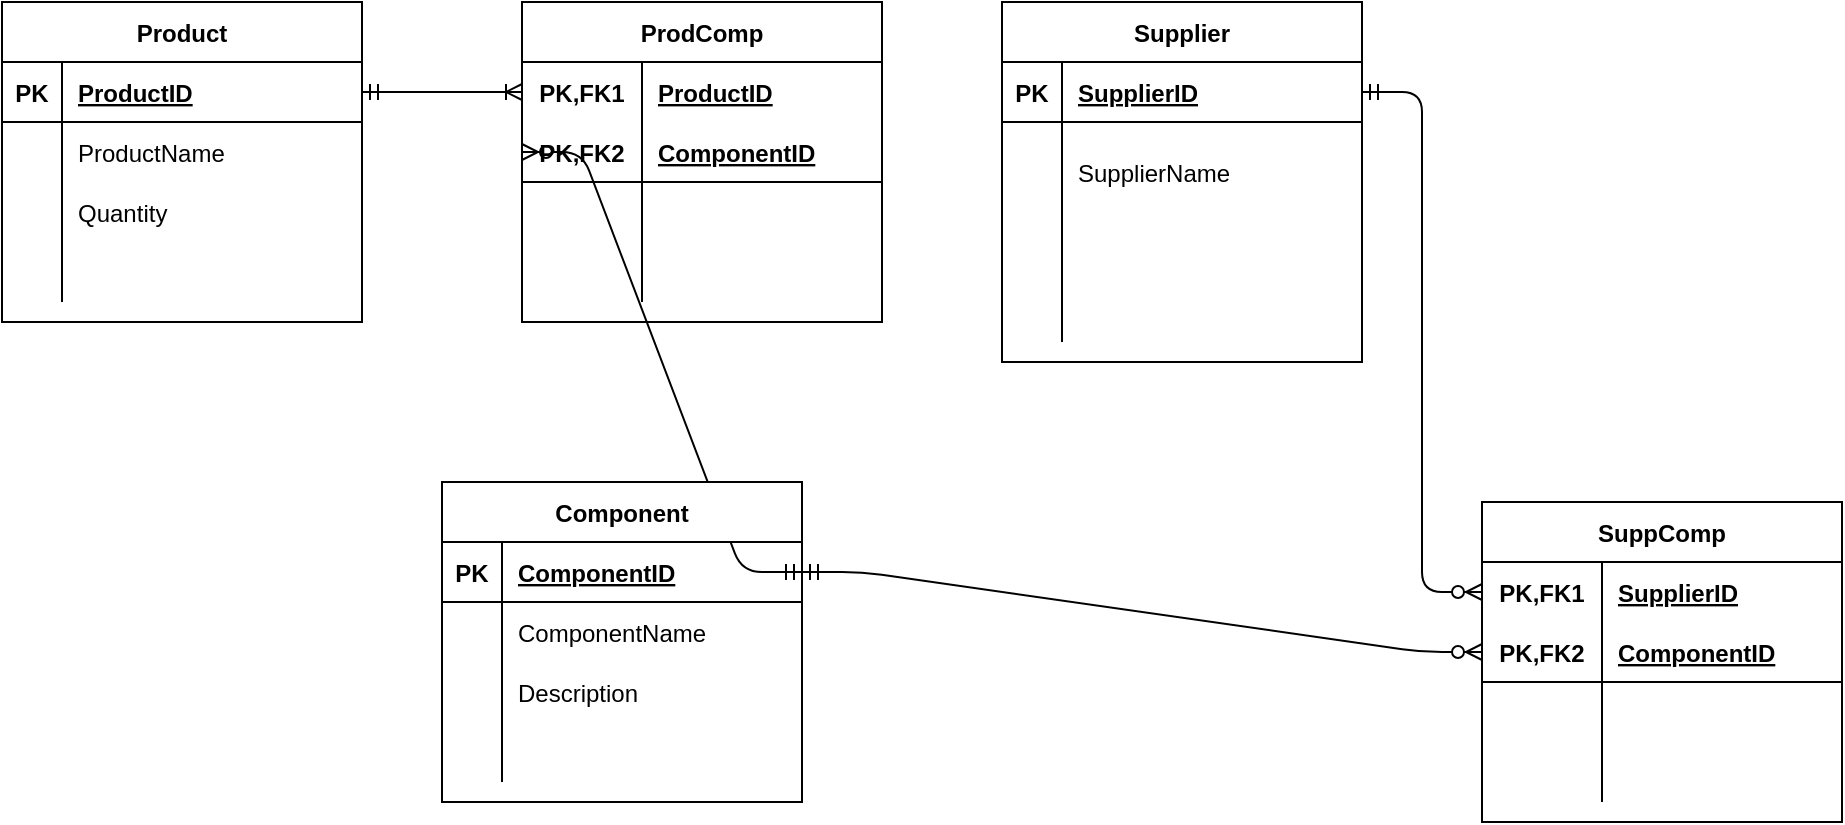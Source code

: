 <mxfile version="13.7.3" type="device"><diagram id="R2lEEEUBdFMjLlhIrx00" name="Page-1"><mxGraphModel dx="2114" dy="592" grid="1" gridSize="10" guides="1" tooltips="1" connect="1" arrows="1" fold="1" page="1" pageScale="1" pageWidth="850" pageHeight="1100" math="0" shadow="0" extFonts="Permanent Marker^https://fonts.googleapis.com/css?family=Permanent+Marker"><root><mxCell id="0"/><mxCell id="1" parent="0"/><mxCell id="3_02rKkSaHGJrYyK2qt4-68" value="" style="edgeStyle=entityRelationEdgeStyle;fontSize=12;html=1;endArrow=ERzeroToMany;startArrow=ERmandOne;exitX=1;exitY=0.5;exitDx=0;exitDy=0;entryX=0;entryY=0.5;entryDx=0;entryDy=0;" parent="1" source="3_02rKkSaHGJrYyK2qt4-28" target="3_02rKkSaHGJrYyK2qt4-41" edge="1"><mxGeometry width="100" height="100" relative="1" as="geometry"><mxPoint x="-220" y="250" as="sourcePoint"/><mxPoint x="-120" y="150" as="targetPoint"/></mxGeometry></mxCell><mxCell id="3_02rKkSaHGJrYyK2qt4-77" value="" style="edgeStyle=entityRelationEdgeStyle;fontSize=12;html=1;endArrow=ERzeroToMany;startArrow=ERmandOne;exitX=1;exitY=0.5;exitDx=0;exitDy=0;" parent="1" source="3_02rKkSaHGJrYyK2qt4-15" target="3_02rKkSaHGJrYyK2qt4-44" edge="1"><mxGeometry width="100" height="100" relative="1" as="geometry"><mxPoint x="-110" y="210" as="sourcePoint"/><mxPoint x="-10" y="110" as="targetPoint"/></mxGeometry></mxCell><mxCell id="3_02rKkSaHGJrYyK2qt4-78" value="" style="edgeStyle=entityRelationEdgeStyle;fontSize=12;html=1;endArrow=ERoneToMany;startArrow=ERmandOne;exitX=1;exitY=0.5;exitDx=0;exitDy=0;entryX=0;entryY=0.5;entryDx=0;entryDy=0;" parent="1" source="3_02rKkSaHGJrYyK2qt4-2" target="3_02rKkSaHGJrYyK2qt4-54" edge="1"><mxGeometry width="100" height="100" relative="1" as="geometry"><mxPoint x="-380" y="550" as="sourcePoint"/><mxPoint x="-280" y="450" as="targetPoint"/></mxGeometry></mxCell><mxCell id="3_02rKkSaHGJrYyK2qt4-79" value="" style="edgeStyle=entityRelationEdgeStyle;fontSize=12;html=1;endArrow=ERzeroToMany;startArrow=ERmandOne;entryX=0;entryY=0.5;entryDx=0;entryDy=0;exitX=1;exitY=0.5;exitDx=0;exitDy=0;" parent="1" source="3_02rKkSaHGJrYyK2qt4-15" target="3_02rKkSaHGJrYyK2qt4-57" edge="1"><mxGeometry width="100" height="100" relative="1" as="geometry"><mxPoint x="-360" y="350" as="sourcePoint"/><mxPoint x="-260" y="250" as="targetPoint"/></mxGeometry></mxCell><mxCell id="3_02rKkSaHGJrYyK2qt4-27" value="Supplier" style="shape=table;startSize=30;container=1;collapsible=1;childLayout=tableLayout;fixedRows=1;rowLines=0;fontStyle=1;align=center;resizeLast=1;" parent="1" vertex="1"><mxGeometry x="-260" y="40" width="180" height="180" as="geometry"/></mxCell><mxCell id="3_02rKkSaHGJrYyK2qt4-28" value="" style="shape=partialRectangle;collapsible=0;dropTarget=0;pointerEvents=0;fillColor=none;top=0;left=0;bottom=1;right=0;points=[[0,0.5],[1,0.5]];portConstraint=eastwest;" parent="3_02rKkSaHGJrYyK2qt4-27" vertex="1"><mxGeometry y="30" width="180" height="30" as="geometry"/></mxCell><mxCell id="3_02rKkSaHGJrYyK2qt4-29" value="PK" style="shape=partialRectangle;connectable=0;fillColor=none;top=0;left=0;bottom=0;right=0;fontStyle=1;overflow=hidden;" parent="3_02rKkSaHGJrYyK2qt4-28" vertex="1"><mxGeometry width="30" height="30" as="geometry"/></mxCell><mxCell id="3_02rKkSaHGJrYyK2qt4-30" value="SupplierID" style="shape=partialRectangle;connectable=0;fillColor=none;top=0;left=0;bottom=0;right=0;align=left;spacingLeft=6;fontStyle=5;overflow=hidden;" parent="3_02rKkSaHGJrYyK2qt4-28" vertex="1"><mxGeometry x="30" width="150" height="30" as="geometry"/></mxCell><mxCell id="3_02rKkSaHGJrYyK2qt4-31" value="" style="shape=partialRectangle;collapsible=0;dropTarget=0;pointerEvents=0;fillColor=none;top=0;left=0;bottom=0;right=0;points=[[0,0.5],[1,0.5]];portConstraint=eastwest;" parent="3_02rKkSaHGJrYyK2qt4-27" vertex="1"><mxGeometry y="60" width="180" height="50" as="geometry"/></mxCell><mxCell id="3_02rKkSaHGJrYyK2qt4-32" value="" style="shape=partialRectangle;connectable=0;fillColor=none;top=0;left=0;bottom=0;right=0;editable=1;overflow=hidden;" parent="3_02rKkSaHGJrYyK2qt4-31" vertex="1"><mxGeometry width="30" height="50" as="geometry"/></mxCell><mxCell id="3_02rKkSaHGJrYyK2qt4-33" value="SupplierName" style="shape=partialRectangle;connectable=0;fillColor=none;top=0;left=0;bottom=0;right=0;align=left;spacingLeft=6;overflow=hidden;" parent="3_02rKkSaHGJrYyK2qt4-31" vertex="1"><mxGeometry x="30" width="150" height="50" as="geometry"/></mxCell><mxCell id="3_02rKkSaHGJrYyK2qt4-34" value="" style="shape=partialRectangle;collapsible=0;dropTarget=0;pointerEvents=0;fillColor=none;top=0;left=0;bottom=0;right=0;points=[[0,0.5],[1,0.5]];portConstraint=eastwest;" parent="3_02rKkSaHGJrYyK2qt4-27" vertex="1"><mxGeometry y="110" width="180" height="30" as="geometry"/></mxCell><mxCell id="3_02rKkSaHGJrYyK2qt4-35" value="" style="shape=partialRectangle;connectable=0;fillColor=none;top=0;left=0;bottom=0;right=0;editable=1;overflow=hidden;" parent="3_02rKkSaHGJrYyK2qt4-34" vertex="1"><mxGeometry width="30" height="30" as="geometry"/></mxCell><mxCell id="3_02rKkSaHGJrYyK2qt4-36" value="" style="shape=partialRectangle;connectable=0;fillColor=none;top=0;left=0;bottom=0;right=0;align=left;spacingLeft=6;overflow=hidden;" parent="3_02rKkSaHGJrYyK2qt4-34" vertex="1"><mxGeometry x="30" width="150" height="30" as="geometry"/></mxCell><mxCell id="3_02rKkSaHGJrYyK2qt4-37" value="" style="shape=partialRectangle;collapsible=0;dropTarget=0;pointerEvents=0;fillColor=none;top=0;left=0;bottom=0;right=0;points=[[0,0.5],[1,0.5]];portConstraint=eastwest;" parent="3_02rKkSaHGJrYyK2qt4-27" vertex="1"><mxGeometry y="140" width="180" height="30" as="geometry"/></mxCell><mxCell id="3_02rKkSaHGJrYyK2qt4-38" value="" style="shape=partialRectangle;connectable=0;fillColor=none;top=0;left=0;bottom=0;right=0;editable=1;overflow=hidden;" parent="3_02rKkSaHGJrYyK2qt4-37" vertex="1"><mxGeometry width="30" height="30" as="geometry"/></mxCell><mxCell id="3_02rKkSaHGJrYyK2qt4-39" value="" style="shape=partialRectangle;connectable=0;fillColor=none;top=0;left=0;bottom=0;right=0;align=left;spacingLeft=6;overflow=hidden;" parent="3_02rKkSaHGJrYyK2qt4-37" vertex="1"><mxGeometry x="30" width="150" height="30" as="geometry"/></mxCell><mxCell id="3_02rKkSaHGJrYyK2qt4-53" value="ProdComp" style="shape=table;startSize=30;container=1;collapsible=1;childLayout=tableLayout;fixedRows=1;rowLines=0;fontStyle=1;align=center;resizeLast=1;" parent="1" vertex="1"><mxGeometry x="-500" y="40" width="180" height="160" as="geometry"/></mxCell><mxCell id="3_02rKkSaHGJrYyK2qt4-54" value="" style="shape=partialRectangle;collapsible=0;dropTarget=0;pointerEvents=0;fillColor=none;top=0;left=0;bottom=0;right=0;points=[[0,0.5],[1,0.5]];portConstraint=eastwest;" parent="3_02rKkSaHGJrYyK2qt4-53" vertex="1"><mxGeometry y="30" width="180" height="30" as="geometry"/></mxCell><mxCell id="3_02rKkSaHGJrYyK2qt4-55" value="PK,FK1" style="shape=partialRectangle;connectable=0;fillColor=none;top=0;left=0;bottom=0;right=0;fontStyle=1;overflow=hidden;" parent="3_02rKkSaHGJrYyK2qt4-54" vertex="1"><mxGeometry width="60" height="30" as="geometry"/></mxCell><mxCell id="3_02rKkSaHGJrYyK2qt4-56" value="ProductID" style="shape=partialRectangle;connectable=0;fillColor=none;top=0;left=0;bottom=0;right=0;align=left;spacingLeft=6;fontStyle=5;overflow=hidden;" parent="3_02rKkSaHGJrYyK2qt4-54" vertex="1"><mxGeometry x="60" width="120" height="30" as="geometry"/></mxCell><mxCell id="3_02rKkSaHGJrYyK2qt4-57" value="" style="shape=partialRectangle;collapsible=0;dropTarget=0;pointerEvents=0;fillColor=none;top=0;left=0;bottom=1;right=0;points=[[0,0.5],[1,0.5]];portConstraint=eastwest;" parent="3_02rKkSaHGJrYyK2qt4-53" vertex="1"><mxGeometry y="60" width="180" height="30" as="geometry"/></mxCell><mxCell id="3_02rKkSaHGJrYyK2qt4-58" value="PK,FK2" style="shape=partialRectangle;connectable=0;fillColor=none;top=0;left=0;bottom=0;right=0;fontStyle=1;overflow=hidden;" parent="3_02rKkSaHGJrYyK2qt4-57" vertex="1"><mxGeometry width="60" height="30" as="geometry"/></mxCell><mxCell id="3_02rKkSaHGJrYyK2qt4-59" value="ComponentID" style="shape=partialRectangle;connectable=0;fillColor=none;top=0;left=0;bottom=0;right=0;align=left;spacingLeft=6;fontStyle=5;overflow=hidden;" parent="3_02rKkSaHGJrYyK2qt4-57" vertex="1"><mxGeometry x="60" width="120" height="30" as="geometry"/></mxCell><mxCell id="3_02rKkSaHGJrYyK2qt4-60" value="" style="shape=partialRectangle;collapsible=0;dropTarget=0;pointerEvents=0;fillColor=none;top=0;left=0;bottom=0;right=0;points=[[0,0.5],[1,0.5]];portConstraint=eastwest;" parent="3_02rKkSaHGJrYyK2qt4-53" vertex="1"><mxGeometry y="90" width="180" height="30" as="geometry"/></mxCell><mxCell id="3_02rKkSaHGJrYyK2qt4-61" value="" style="shape=partialRectangle;connectable=0;fillColor=none;top=0;left=0;bottom=0;right=0;editable=1;overflow=hidden;" parent="3_02rKkSaHGJrYyK2qt4-60" vertex="1"><mxGeometry width="60" height="30" as="geometry"/></mxCell><mxCell id="3_02rKkSaHGJrYyK2qt4-62" value="" style="shape=partialRectangle;connectable=0;fillColor=none;top=0;left=0;bottom=0;right=0;align=left;spacingLeft=6;overflow=hidden;" parent="3_02rKkSaHGJrYyK2qt4-60" vertex="1"><mxGeometry x="60" width="120" height="30" as="geometry"/></mxCell><mxCell id="3_02rKkSaHGJrYyK2qt4-63" value="" style="shape=partialRectangle;collapsible=0;dropTarget=0;pointerEvents=0;fillColor=none;top=0;left=0;bottom=0;right=0;points=[[0,0.5],[1,0.5]];portConstraint=eastwest;" parent="3_02rKkSaHGJrYyK2qt4-53" vertex="1"><mxGeometry y="120" width="180" height="30" as="geometry"/></mxCell><mxCell id="3_02rKkSaHGJrYyK2qt4-64" value="" style="shape=partialRectangle;connectable=0;fillColor=none;top=0;left=0;bottom=0;right=0;editable=1;overflow=hidden;" parent="3_02rKkSaHGJrYyK2qt4-63" vertex="1"><mxGeometry width="60" height="30" as="geometry"/></mxCell><mxCell id="3_02rKkSaHGJrYyK2qt4-65" value="" style="shape=partialRectangle;connectable=0;fillColor=none;top=0;left=0;bottom=0;right=0;align=left;spacingLeft=6;overflow=hidden;" parent="3_02rKkSaHGJrYyK2qt4-63" vertex="1"><mxGeometry x="60" width="120" height="30" as="geometry"/></mxCell><mxCell id="3_02rKkSaHGJrYyK2qt4-1" value="Product" style="shape=table;startSize=30;container=1;collapsible=1;childLayout=tableLayout;fixedRows=1;rowLines=0;fontStyle=1;align=center;resizeLast=1;" parent="1" vertex="1"><mxGeometry x="-760" y="40" width="180" height="160" as="geometry"/></mxCell><mxCell id="3_02rKkSaHGJrYyK2qt4-2" value="" style="shape=partialRectangle;collapsible=0;dropTarget=0;pointerEvents=0;fillColor=none;top=0;left=0;bottom=1;right=0;points=[[0,0.5],[1,0.5]];portConstraint=eastwest;" parent="3_02rKkSaHGJrYyK2qt4-1" vertex="1"><mxGeometry y="30" width="180" height="30" as="geometry"/></mxCell><mxCell id="3_02rKkSaHGJrYyK2qt4-3" value="PK" style="shape=partialRectangle;connectable=0;fillColor=none;top=0;left=0;bottom=0;right=0;fontStyle=1;overflow=hidden;" parent="3_02rKkSaHGJrYyK2qt4-2" vertex="1"><mxGeometry width="30" height="30" as="geometry"/></mxCell><mxCell id="3_02rKkSaHGJrYyK2qt4-4" value="ProductID" style="shape=partialRectangle;connectable=0;fillColor=none;top=0;left=0;bottom=0;right=0;align=left;spacingLeft=6;fontStyle=5;overflow=hidden;" parent="3_02rKkSaHGJrYyK2qt4-2" vertex="1"><mxGeometry x="30" width="150" height="30" as="geometry"/></mxCell><mxCell id="3_02rKkSaHGJrYyK2qt4-5" value="" style="shape=partialRectangle;collapsible=0;dropTarget=0;pointerEvents=0;fillColor=none;top=0;left=0;bottom=0;right=0;points=[[0,0.5],[1,0.5]];portConstraint=eastwest;" parent="3_02rKkSaHGJrYyK2qt4-1" vertex="1"><mxGeometry y="60" width="180" height="30" as="geometry"/></mxCell><mxCell id="3_02rKkSaHGJrYyK2qt4-6" value="" style="shape=partialRectangle;connectable=0;fillColor=none;top=0;left=0;bottom=0;right=0;editable=1;overflow=hidden;" parent="3_02rKkSaHGJrYyK2qt4-5" vertex="1"><mxGeometry width="30" height="30" as="geometry"/></mxCell><mxCell id="3_02rKkSaHGJrYyK2qt4-7" value="ProductName" style="shape=partialRectangle;connectable=0;fillColor=none;top=0;left=0;bottom=0;right=0;align=left;spacingLeft=6;overflow=hidden;" parent="3_02rKkSaHGJrYyK2qt4-5" vertex="1"><mxGeometry x="30" width="150" height="30" as="geometry"/></mxCell><mxCell id="3_02rKkSaHGJrYyK2qt4-8" value="" style="shape=partialRectangle;collapsible=0;dropTarget=0;pointerEvents=0;fillColor=none;top=0;left=0;bottom=0;right=0;points=[[0,0.5],[1,0.5]];portConstraint=eastwest;" parent="3_02rKkSaHGJrYyK2qt4-1" vertex="1"><mxGeometry y="90" width="180" height="30" as="geometry"/></mxCell><mxCell id="3_02rKkSaHGJrYyK2qt4-9" value="" style="shape=partialRectangle;connectable=0;fillColor=none;top=0;left=0;bottom=0;right=0;editable=1;overflow=hidden;" parent="3_02rKkSaHGJrYyK2qt4-8" vertex="1"><mxGeometry width="30" height="30" as="geometry"/></mxCell><mxCell id="3_02rKkSaHGJrYyK2qt4-10" value="Quantity" style="shape=partialRectangle;connectable=0;fillColor=none;top=0;left=0;bottom=0;right=0;align=left;spacingLeft=6;overflow=hidden;" parent="3_02rKkSaHGJrYyK2qt4-8" vertex="1"><mxGeometry x="30" width="150" height="30" as="geometry"/></mxCell><mxCell id="3_02rKkSaHGJrYyK2qt4-11" value="" style="shape=partialRectangle;collapsible=0;dropTarget=0;pointerEvents=0;fillColor=none;top=0;left=0;bottom=0;right=0;points=[[0,0.5],[1,0.5]];portConstraint=eastwest;" parent="3_02rKkSaHGJrYyK2qt4-1" vertex="1"><mxGeometry y="120" width="180" height="30" as="geometry"/></mxCell><mxCell id="3_02rKkSaHGJrYyK2qt4-12" value="" style="shape=partialRectangle;connectable=0;fillColor=none;top=0;left=0;bottom=0;right=0;editable=1;overflow=hidden;" parent="3_02rKkSaHGJrYyK2qt4-11" vertex="1"><mxGeometry width="30" height="30" as="geometry"/></mxCell><mxCell id="3_02rKkSaHGJrYyK2qt4-13" value="" style="shape=partialRectangle;connectable=0;fillColor=none;top=0;left=0;bottom=0;right=0;align=left;spacingLeft=6;overflow=hidden;" parent="3_02rKkSaHGJrYyK2qt4-11" vertex="1"><mxGeometry x="30" width="150" height="30" as="geometry"/></mxCell><mxCell id="3_02rKkSaHGJrYyK2qt4-14" value="Component" style="shape=table;startSize=30;container=1;collapsible=1;childLayout=tableLayout;fixedRows=1;rowLines=0;fontStyle=1;align=center;resizeLast=1;" parent="1" vertex="1"><mxGeometry x="-540" y="280" width="180" height="160" as="geometry"/></mxCell><mxCell id="3_02rKkSaHGJrYyK2qt4-15" value="" style="shape=partialRectangle;collapsible=0;dropTarget=0;pointerEvents=0;fillColor=none;top=0;left=0;bottom=1;right=0;points=[[0,0.5],[1,0.5]];portConstraint=eastwest;" parent="3_02rKkSaHGJrYyK2qt4-14" vertex="1"><mxGeometry y="30" width="180" height="30" as="geometry"/></mxCell><mxCell id="3_02rKkSaHGJrYyK2qt4-16" value="PK" style="shape=partialRectangle;connectable=0;fillColor=none;top=0;left=0;bottom=0;right=0;fontStyle=1;overflow=hidden;" parent="3_02rKkSaHGJrYyK2qt4-15" vertex="1"><mxGeometry width="30" height="30" as="geometry"/></mxCell><mxCell id="3_02rKkSaHGJrYyK2qt4-17" value="ComponentID" style="shape=partialRectangle;connectable=0;fillColor=none;top=0;left=0;bottom=0;right=0;align=left;spacingLeft=6;fontStyle=5;overflow=hidden;" parent="3_02rKkSaHGJrYyK2qt4-15" vertex="1"><mxGeometry x="30" width="150" height="30" as="geometry"/></mxCell><mxCell id="3_02rKkSaHGJrYyK2qt4-18" value="" style="shape=partialRectangle;collapsible=0;dropTarget=0;pointerEvents=0;fillColor=none;top=0;left=0;bottom=0;right=0;points=[[0,0.5],[1,0.5]];portConstraint=eastwest;" parent="3_02rKkSaHGJrYyK2qt4-14" vertex="1"><mxGeometry y="60" width="180" height="30" as="geometry"/></mxCell><mxCell id="3_02rKkSaHGJrYyK2qt4-19" value="" style="shape=partialRectangle;connectable=0;fillColor=none;top=0;left=0;bottom=0;right=0;editable=1;overflow=hidden;" parent="3_02rKkSaHGJrYyK2qt4-18" vertex="1"><mxGeometry width="30" height="30" as="geometry"/></mxCell><mxCell id="3_02rKkSaHGJrYyK2qt4-20" value="ComponentName" style="shape=partialRectangle;connectable=0;fillColor=none;top=0;left=0;bottom=0;right=0;align=left;spacingLeft=6;overflow=hidden;" parent="3_02rKkSaHGJrYyK2qt4-18" vertex="1"><mxGeometry x="30" width="150" height="30" as="geometry"/></mxCell><mxCell id="3_02rKkSaHGJrYyK2qt4-21" value="" style="shape=partialRectangle;collapsible=0;dropTarget=0;pointerEvents=0;fillColor=none;top=0;left=0;bottom=0;right=0;points=[[0,0.5],[1,0.5]];portConstraint=eastwest;" parent="3_02rKkSaHGJrYyK2qt4-14" vertex="1"><mxGeometry y="90" width="180" height="30" as="geometry"/></mxCell><mxCell id="3_02rKkSaHGJrYyK2qt4-22" value="" style="shape=partialRectangle;connectable=0;fillColor=none;top=0;left=0;bottom=0;right=0;editable=1;overflow=hidden;" parent="3_02rKkSaHGJrYyK2qt4-21" vertex="1"><mxGeometry width="30" height="30" as="geometry"/></mxCell><mxCell id="3_02rKkSaHGJrYyK2qt4-23" value="Description" style="shape=partialRectangle;connectable=0;fillColor=none;top=0;left=0;bottom=0;right=0;align=left;spacingLeft=6;overflow=hidden;" parent="3_02rKkSaHGJrYyK2qt4-21" vertex="1"><mxGeometry x="30" width="150" height="30" as="geometry"/></mxCell><mxCell id="3_02rKkSaHGJrYyK2qt4-24" value="" style="shape=partialRectangle;collapsible=0;dropTarget=0;pointerEvents=0;fillColor=none;top=0;left=0;bottom=0;right=0;points=[[0,0.5],[1,0.5]];portConstraint=eastwest;" parent="3_02rKkSaHGJrYyK2qt4-14" vertex="1"><mxGeometry y="120" width="180" height="30" as="geometry"/></mxCell><mxCell id="3_02rKkSaHGJrYyK2qt4-25" value="" style="shape=partialRectangle;connectable=0;fillColor=none;top=0;left=0;bottom=0;right=0;editable=1;overflow=hidden;" parent="3_02rKkSaHGJrYyK2qt4-24" vertex="1"><mxGeometry width="30" height="30" as="geometry"/></mxCell><mxCell id="3_02rKkSaHGJrYyK2qt4-26" value="" style="shape=partialRectangle;connectable=0;fillColor=none;top=0;left=0;bottom=0;right=0;align=left;spacingLeft=6;overflow=hidden;" parent="3_02rKkSaHGJrYyK2qt4-24" vertex="1"><mxGeometry x="30" width="150" height="30" as="geometry"/></mxCell><mxCell id="3_02rKkSaHGJrYyK2qt4-40" value="SuppComp" style="shape=table;startSize=30;container=1;collapsible=1;childLayout=tableLayout;fixedRows=1;rowLines=0;fontStyle=1;align=center;resizeLast=1;" parent="1" vertex="1"><mxGeometry x="-20" y="290" width="180" height="160" as="geometry"/></mxCell><mxCell id="3_02rKkSaHGJrYyK2qt4-41" value="" style="shape=partialRectangle;collapsible=0;dropTarget=0;pointerEvents=0;fillColor=none;top=0;left=0;bottom=0;right=0;points=[[0,0.5],[1,0.5]];portConstraint=eastwest;" parent="3_02rKkSaHGJrYyK2qt4-40" vertex="1"><mxGeometry y="30" width="180" height="30" as="geometry"/></mxCell><mxCell id="3_02rKkSaHGJrYyK2qt4-42" value="PK,FK1" style="shape=partialRectangle;connectable=0;fillColor=none;top=0;left=0;bottom=0;right=0;fontStyle=1;overflow=hidden;" parent="3_02rKkSaHGJrYyK2qt4-41" vertex="1"><mxGeometry width="60" height="30" as="geometry"/></mxCell><mxCell id="3_02rKkSaHGJrYyK2qt4-43" value="SupplierID" style="shape=partialRectangle;connectable=0;fillColor=none;top=0;left=0;bottom=0;right=0;align=left;spacingLeft=6;fontStyle=5;overflow=hidden;" parent="3_02rKkSaHGJrYyK2qt4-41" vertex="1"><mxGeometry x="60" width="120" height="30" as="geometry"/></mxCell><mxCell id="3_02rKkSaHGJrYyK2qt4-44" value="" style="shape=partialRectangle;collapsible=0;dropTarget=0;pointerEvents=0;fillColor=none;top=0;left=0;bottom=1;right=0;points=[[0,0.5],[1,0.5]];portConstraint=eastwest;" parent="3_02rKkSaHGJrYyK2qt4-40" vertex="1"><mxGeometry y="60" width="180" height="30" as="geometry"/></mxCell><mxCell id="3_02rKkSaHGJrYyK2qt4-45" value="PK,FK2" style="shape=partialRectangle;connectable=0;fillColor=none;top=0;left=0;bottom=0;right=0;fontStyle=1;overflow=hidden;" parent="3_02rKkSaHGJrYyK2qt4-44" vertex="1"><mxGeometry width="60" height="30" as="geometry"/></mxCell><mxCell id="3_02rKkSaHGJrYyK2qt4-46" value="ComponentID" style="shape=partialRectangle;connectable=0;fillColor=none;top=0;left=0;bottom=0;right=0;align=left;spacingLeft=6;fontStyle=5;overflow=hidden;" parent="3_02rKkSaHGJrYyK2qt4-44" vertex="1"><mxGeometry x="60" width="120" height="30" as="geometry"/></mxCell><mxCell id="3_02rKkSaHGJrYyK2qt4-47" value="" style="shape=partialRectangle;collapsible=0;dropTarget=0;pointerEvents=0;fillColor=none;top=0;left=0;bottom=0;right=0;points=[[0,0.5],[1,0.5]];portConstraint=eastwest;" parent="3_02rKkSaHGJrYyK2qt4-40" vertex="1"><mxGeometry y="90" width="180" height="30" as="geometry"/></mxCell><mxCell id="3_02rKkSaHGJrYyK2qt4-48" value="" style="shape=partialRectangle;connectable=0;fillColor=none;top=0;left=0;bottom=0;right=0;editable=1;overflow=hidden;" parent="3_02rKkSaHGJrYyK2qt4-47" vertex="1"><mxGeometry width="60" height="30" as="geometry"/></mxCell><mxCell id="3_02rKkSaHGJrYyK2qt4-49" value="" style="shape=partialRectangle;connectable=0;fillColor=none;top=0;left=0;bottom=0;right=0;align=left;spacingLeft=6;overflow=hidden;" parent="3_02rKkSaHGJrYyK2qt4-47" vertex="1"><mxGeometry x="60" width="120" height="30" as="geometry"/></mxCell><mxCell id="3_02rKkSaHGJrYyK2qt4-50" value="" style="shape=partialRectangle;collapsible=0;dropTarget=0;pointerEvents=0;fillColor=none;top=0;left=0;bottom=0;right=0;points=[[0,0.5],[1,0.5]];portConstraint=eastwest;" parent="3_02rKkSaHGJrYyK2qt4-40" vertex="1"><mxGeometry y="120" width="180" height="30" as="geometry"/></mxCell><mxCell id="3_02rKkSaHGJrYyK2qt4-51" value="" style="shape=partialRectangle;connectable=0;fillColor=none;top=0;left=0;bottom=0;right=0;editable=1;overflow=hidden;" parent="3_02rKkSaHGJrYyK2qt4-50" vertex="1"><mxGeometry width="60" height="30" as="geometry"/></mxCell><mxCell id="3_02rKkSaHGJrYyK2qt4-52" value="" style="shape=partialRectangle;connectable=0;fillColor=none;top=0;left=0;bottom=0;right=0;align=left;spacingLeft=6;overflow=hidden;" parent="3_02rKkSaHGJrYyK2qt4-50" vertex="1"><mxGeometry x="60" width="120" height="30" as="geometry"/></mxCell></root></mxGraphModel></diagram></mxfile>